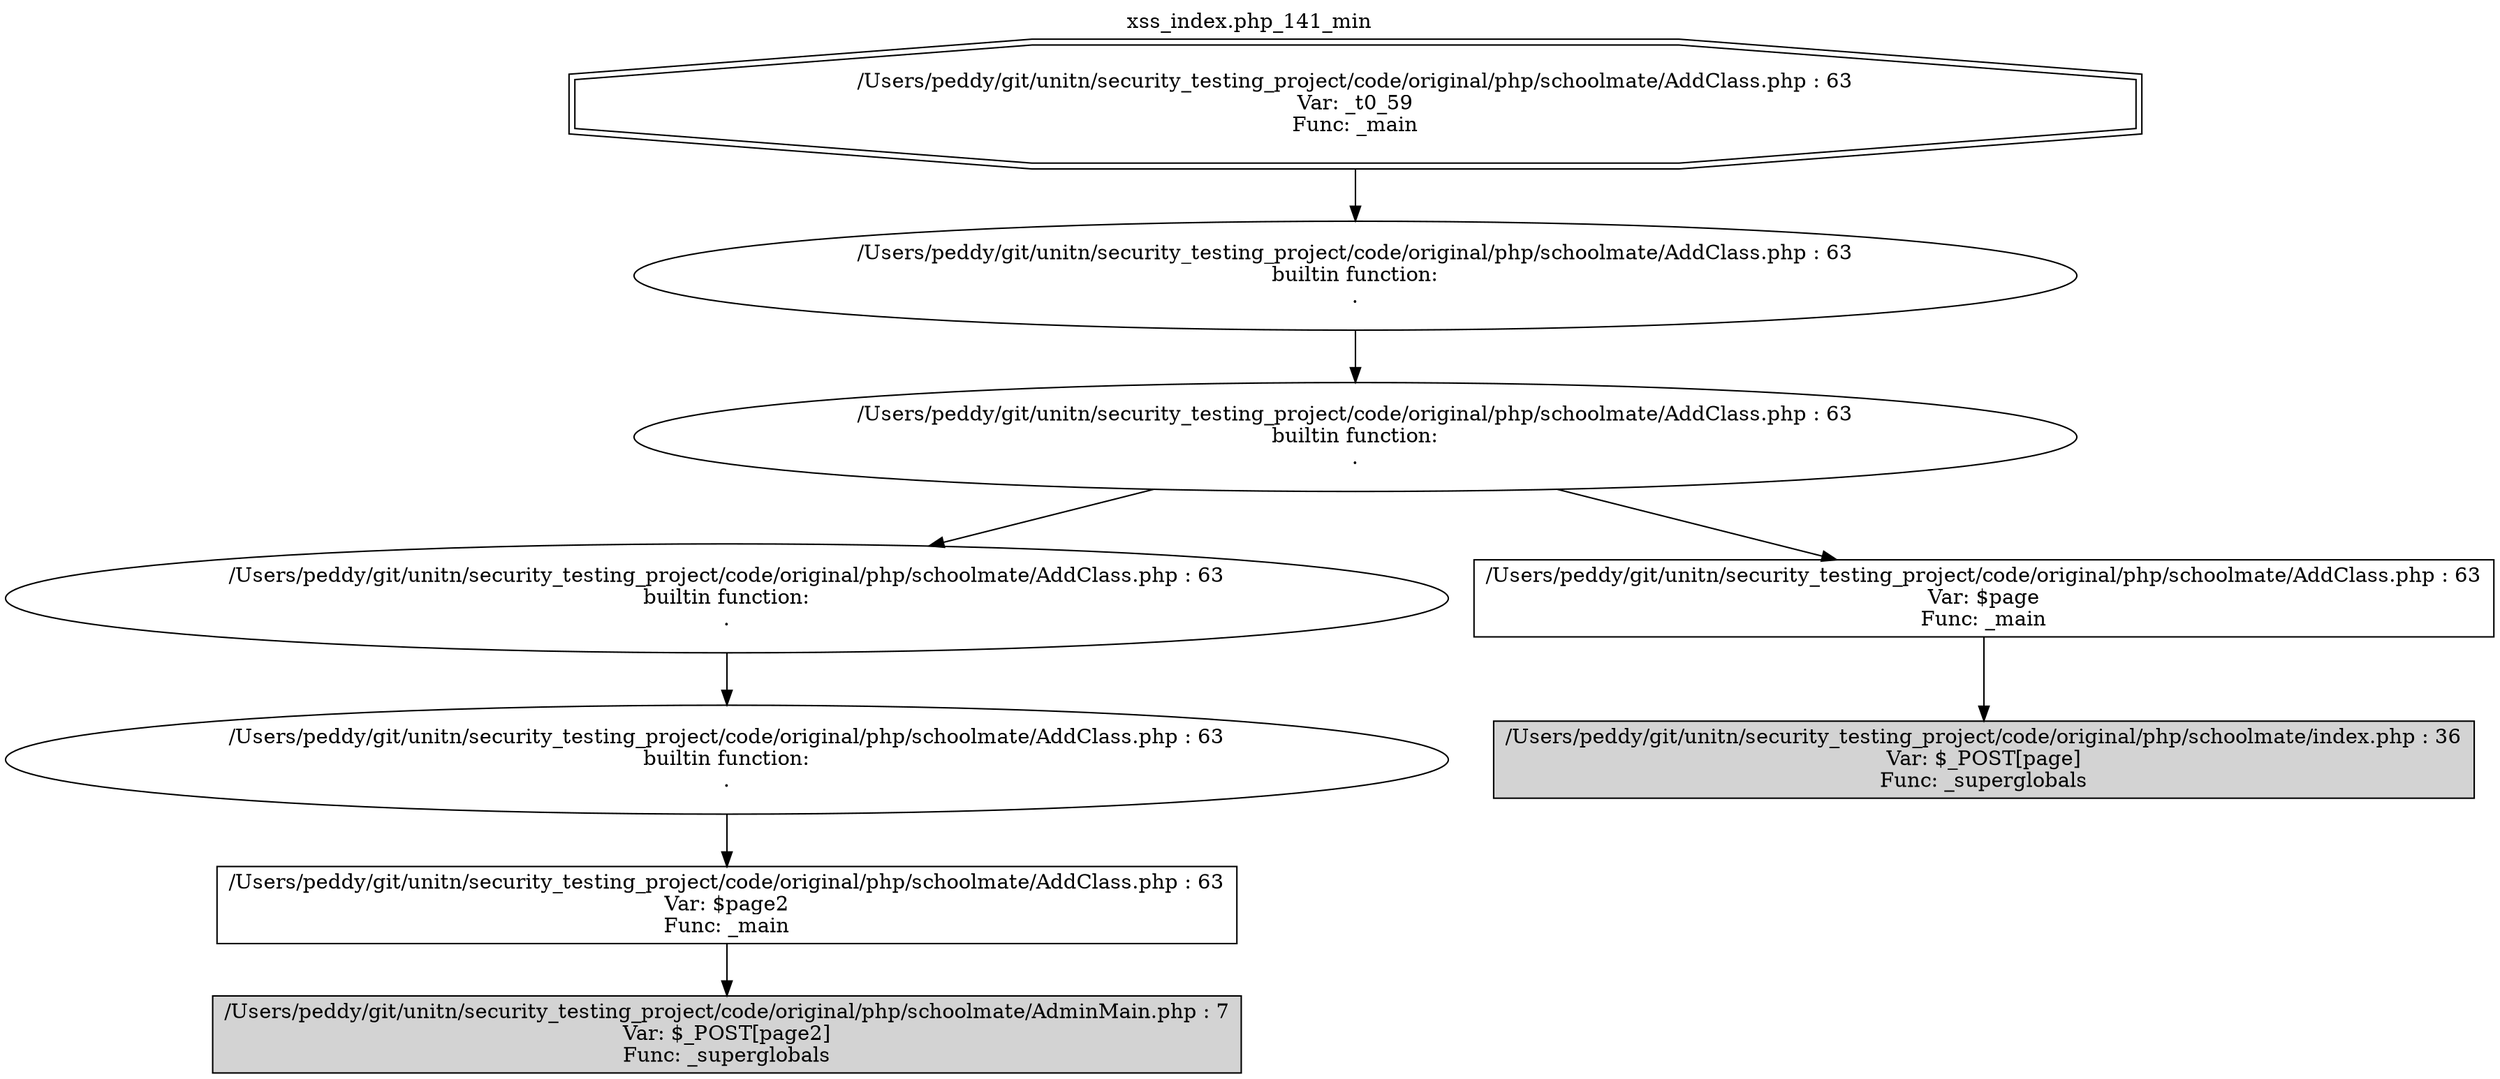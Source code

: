 digraph cfg {
  label="xss_index.php_141_min";
  labelloc=t;
  n1 [shape=doubleoctagon, label="/Users/peddy/git/unitn/security_testing_project/code/original/php/schoolmate/AddClass.php : 63\nVar: _t0_59\nFunc: _main\n"];
  n2 [shape=ellipse, label="/Users/peddy/git/unitn/security_testing_project/code/original/php/schoolmate/AddClass.php : 63\nbuiltin function:\n.\n"];
  n3 [shape=ellipse, label="/Users/peddy/git/unitn/security_testing_project/code/original/php/schoolmate/AddClass.php : 63\nbuiltin function:\n.\n"];
  n4 [shape=ellipse, label="/Users/peddy/git/unitn/security_testing_project/code/original/php/schoolmate/AddClass.php : 63\nbuiltin function:\n.\n"];
  n5 [shape=ellipse, label="/Users/peddy/git/unitn/security_testing_project/code/original/php/schoolmate/AddClass.php : 63\nbuiltin function:\n.\n"];
  n6 [shape=box, label="/Users/peddy/git/unitn/security_testing_project/code/original/php/schoolmate/AddClass.php : 63\nVar: $page2\nFunc: _main\n"];
  n7 [shape=box, label="/Users/peddy/git/unitn/security_testing_project/code/original/php/schoolmate/AdminMain.php : 7\nVar: $_POST[page2]\nFunc: _superglobals\n",style=filled];
  n8 [shape=box, label="/Users/peddy/git/unitn/security_testing_project/code/original/php/schoolmate/AddClass.php : 63\nVar: $page\nFunc: _main\n"];
  n9 [shape=box, label="/Users/peddy/git/unitn/security_testing_project/code/original/php/schoolmate/index.php : 36\nVar: $_POST[page]\nFunc: _superglobals\n",style=filled];
  n1 -> n2;
  n2 -> n3;
  n3 -> n4;
  n3 -> n8;
  n4 -> n5;
  n5 -> n6;
  n6 -> n7;
  n8 -> n9;
}
